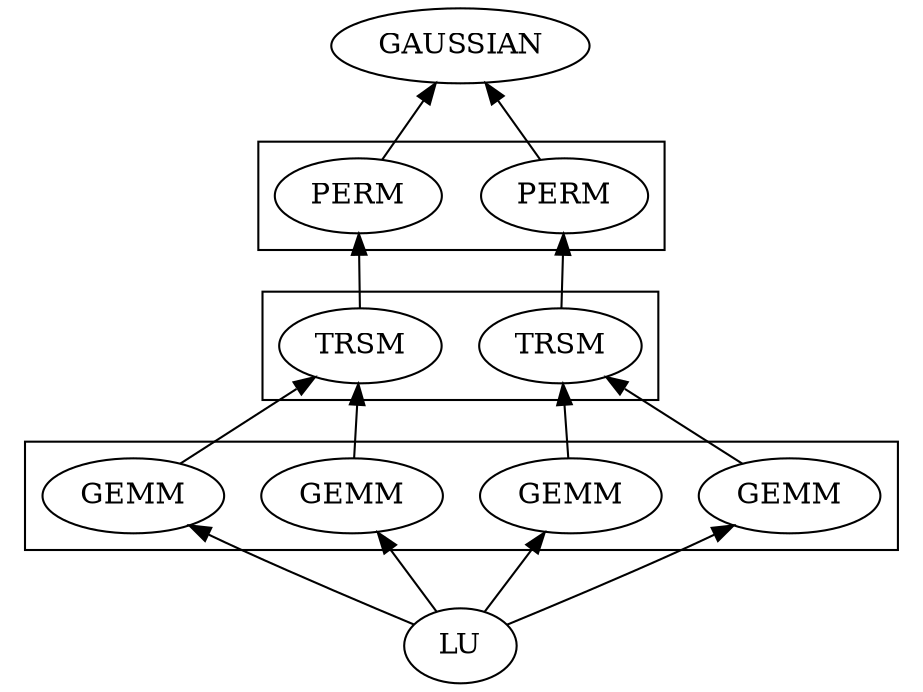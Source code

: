 digraph lu {
        edge[dir=back];

        GAUSSIAN;
        subgraph clusterperm {
                node[label="PERM"]
                PERM0;
                PERM1;
        }
        GAUSSIAN -> PERM0;
        GAUSSIAN -> PERM1;
        subgraph clustertrsm {
                node[label="TRSM"];
                TRSM0;
                TRSM1;
        }
        PERM0 -> TRSM0;
        PERM1 -> TRSM1;
        subgraph clustergemm {
                node[label="GEMM"];
                GEMM0;
                GEMM1;
                GEMM2;
                GEMM3;
        }
        TRSM0 -> GEMM0;
        TRSM0 -> GEMM1;
        TRSM1 -> GEMM2;
        TRSM1 -> GEMM3;
        LU;
        GEMM0 -> LU;
        GEMM1 -> LU;
        GEMM2 -> LU;
        GEMM3 -> LU;
}
